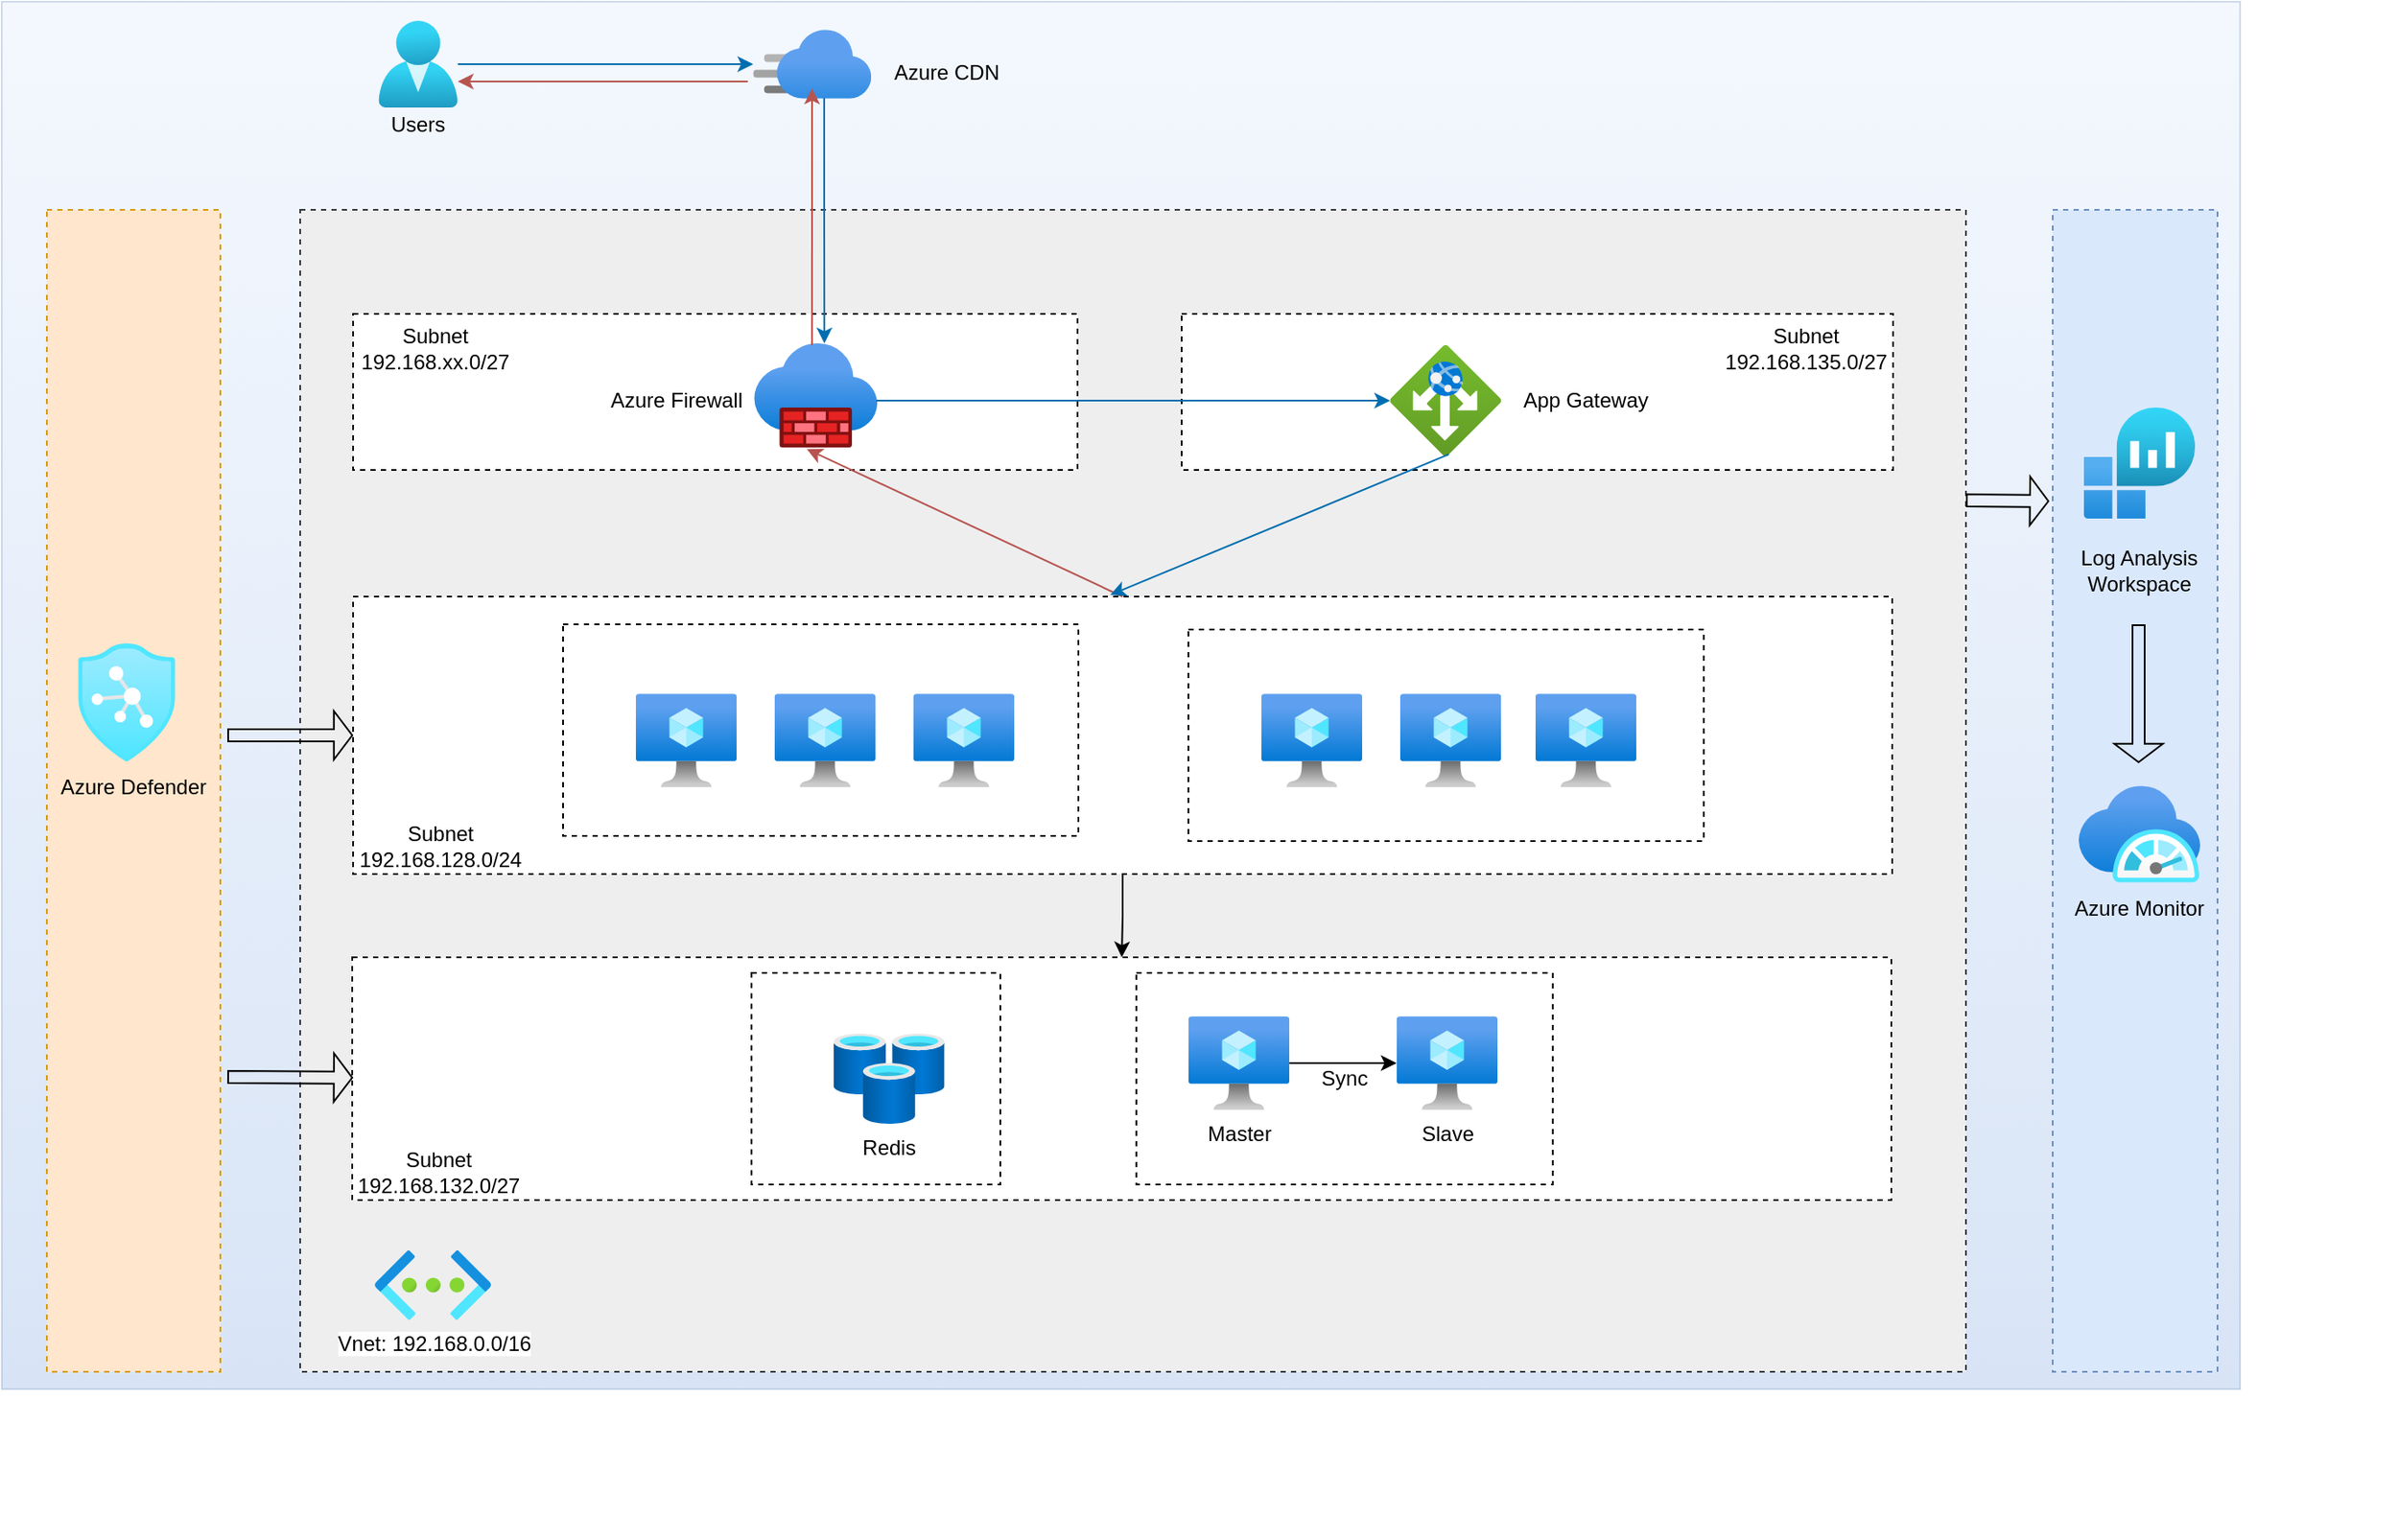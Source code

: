 <mxfile version="20.8.16" type="github">
  <diagram name="第 1 页" id="Q7-x0LTe5aBduKbTSR_T">
    <mxGraphModel dx="1425" dy="802" grid="1" gridSize="10" guides="1" tooltips="1" connect="1" arrows="1" fold="1" page="1" pageScale="1" pageWidth="827" pageHeight="1169" math="0" shadow="0">
      <root>
        <mxCell id="0" />
        <mxCell id="1" parent="0" />
        <mxCell id="iajxsjwab6wAMiqCaY7Y-81" value="" style="rounded=0;whiteSpace=wrap;html=1;opacity=30;fillColor=#dae8fc;strokeColor=#6c8ebf;gradientColor=#7ea6e0;" parent="1" vertex="1">
          <mxGeometry x="200" y="220" width="1290" height="800" as="geometry" />
        </mxCell>
        <mxCell id="iajxsjwab6wAMiqCaY7Y-72" value="" style="rounded=0;whiteSpace=wrap;html=1;dashed=1;fillColor=#eeeeee;strokeColor=#36393d;" parent="1" vertex="1">
          <mxGeometry x="372" y="340" width="960" height="670" as="geometry" />
        </mxCell>
        <mxCell id="iajxsjwab6wAMiqCaY7Y-71" value="" style="rounded=0;whiteSpace=wrap;html=1;dashed=1;fillColor=#ffe6cc;strokeColor=#d79b00;" parent="1" vertex="1">
          <mxGeometry x="226" y="340" width="100" height="670" as="geometry" />
        </mxCell>
        <mxCell id="iajxsjwab6wAMiqCaY7Y-63" value="" style="rounded=0;whiteSpace=wrap;html=1;dashed=1;fillColor=#dae8fc;strokeColor=#6c8ebf;" parent="1" vertex="1">
          <mxGeometry x="1382" y="340" width="95" height="670" as="geometry" />
        </mxCell>
        <mxCell id="iajxsjwab6wAMiqCaY7Y-24" value="" style="whiteSpace=wrap;html=1;dashed=1;" parent="1" vertex="1">
          <mxGeometry x="880" y="400" width="410" height="90" as="geometry" />
        </mxCell>
        <mxCell id="iajxsjwab6wAMiqCaY7Y-22" value="" style="whiteSpace=wrap;html=1;dashed=1;" parent="1" vertex="1">
          <mxGeometry x="402.5" y="400" width="417.5" height="90" as="geometry" />
        </mxCell>
        <mxCell id="iajxsjwab6wAMiqCaY7Y-16" value="" style="whiteSpace=wrap;html=1;dashed=1;" parent="1" vertex="1">
          <mxGeometry x="402" y="771" width="887" height="140" as="geometry" />
        </mxCell>
        <mxCell id="iajxsjwab6wAMiqCaY7Y-43" value="" style="edgeStyle=orthogonalEdgeStyle;rounded=0;orthogonalLoop=1;jettySize=auto;html=1;entryX=0.5;entryY=0;entryDx=0;entryDy=0;" parent="1" source="iajxsjwab6wAMiqCaY7Y-14" target="iajxsjwab6wAMiqCaY7Y-16" edge="1">
          <mxGeometry relative="1" as="geometry" />
        </mxCell>
        <mxCell id="iajxsjwab6wAMiqCaY7Y-14" value="" style="whiteSpace=wrap;html=1;dashed=1;" parent="1" vertex="1">
          <mxGeometry x="402.5" y="563" width="887" height="160" as="geometry" />
        </mxCell>
        <mxCell id="iajxsjwab6wAMiqCaY7Y-13" value="Sync" style="whiteSpace=wrap;html=1;dashed=1;" parent="1" vertex="1">
          <mxGeometry x="853.89" y="780" width="240" height="122" as="geometry" />
        </mxCell>
        <mxCell id="iajxsjwab6wAMiqCaY7Y-5" value="" style="whiteSpace=wrap;html=1;dashed=1;" parent="1" vertex="1">
          <mxGeometry x="883.89" y="582" width="297" height="122" as="geometry" />
        </mxCell>
        <mxCell id="iajxsjwab6wAMiqCaY7Y-4" value="" style="whiteSpace=wrap;html=1;dashed=1;" parent="1" vertex="1">
          <mxGeometry x="523.5" y="579" width="297" height="122" as="geometry" />
        </mxCell>
        <mxCell id="4oe8U12UyF-5CwZn49ZE-6" value="&lt;span style=&quot;color: rgb(50, 50, 50); font-family: 微软雅黑; font-size: 13px;&quot;&gt;&lt;br&gt;&lt;/span&gt;" style="aspect=fixed;html=1;points=[];align=center;image;fontSize=12;image=img/lib/azure2/compute/Virtual_Machine.svg;" parent="1" vertex="1">
          <mxGeometry x="565.39" y="619" width="58.22" height="54" as="geometry" />
        </mxCell>
        <mxCell id="qjz_k8wNL1rvIrUkxEIs-1" value="" style="aspect=fixed;html=1;points=[];align=center;image;fontSize=12;image=img/lib/azure2/compute/Virtual_Machine.svg;" parent="1" vertex="1">
          <mxGeometry x="1005.89" y="619" width="58.22" height="54" as="geometry" />
        </mxCell>
        <mxCell id="qjz_k8wNL1rvIrUkxEIs-2" value="" style="aspect=fixed;html=1;points=[];align=center;image;fontSize=12;image=img/lib/azure2/compute/Virtual_Machine.svg;" parent="1" vertex="1">
          <mxGeometry x="925.89" y="619" width="58.22" height="54" as="geometry" />
        </mxCell>
        <mxCell id="qjz_k8wNL1rvIrUkxEIs-3" value="" style="aspect=fixed;html=1;points=[];align=center;image;fontSize=12;image=img/lib/azure2/compute/Virtual_Machine.svg;" parent="1" vertex="1">
          <mxGeometry x="645.39" y="619" width="58.22" height="54" as="geometry" />
        </mxCell>
        <mxCell id="qjz_k8wNL1rvIrUkxEIs-4" value="" style="aspect=fixed;html=1;points=[];align=center;image;fontSize=12;image=img/lib/azure2/compute/Virtual_Machine.svg;" parent="1" vertex="1">
          <mxGeometry x="725.39" y="619" width="58.22" height="54" as="geometry" />
        </mxCell>
        <mxCell id="qjz_k8wNL1rvIrUkxEIs-5" value="" style="aspect=fixed;html=1;points=[];align=center;image;fontSize=12;image=img/lib/azure2/compute/Virtual_Machine.svg;" parent="1" vertex="1">
          <mxGeometry x="1083.89" y="619" width="58.22" height="54" as="geometry" />
        </mxCell>
        <mxCell id="qjz_k8wNL1rvIrUkxEIs-11" value="" style="aspect=fixed;html=1;points=[];align=center;image;fontSize=12;image=img/lib/azure2/networking/Firewalls.svg;" parent="1" vertex="1">
          <mxGeometry x="633.61" y="417" width="71" height="60" as="geometry" />
        </mxCell>
        <mxCell id="iajxsjwab6wAMiqCaY7Y-32" value="" style="edgeStyle=none;rounded=0;orthogonalLoop=1;jettySize=auto;html=1;fillColor=#1ba1e2;strokeColor=#006EAF;" parent="1" source="qjz_k8wNL1rvIrUkxEIs-12" target="qjz_k8wNL1rvIrUkxEIs-13" edge="1">
          <mxGeometry relative="1" as="geometry" />
        </mxCell>
        <mxCell id="qjz_k8wNL1rvIrUkxEIs-12" value="" style="aspect=fixed;html=1;points=[];align=center;image;fontSize=12;image=img/lib/azure2/identity/Users.svg;" parent="1" vertex="1">
          <mxGeometry x="417.14" y="231" width="45.71" height="50" as="geometry" />
        </mxCell>
        <mxCell id="QlMuteRRRv9HTKPeYzWV-2" value="" style="edgeStyle=orthogonalEdgeStyle;rounded=0;orthogonalLoop=1;jettySize=auto;html=1;fillColor=#1ba1e2;strokeColor=#006EAF;exitX=0.601;exitY=0.975;exitDx=0;exitDy=0;exitPerimeter=0;" edge="1" parent="1" source="qjz_k8wNL1rvIrUkxEIs-13">
          <mxGeometry relative="1" as="geometry">
            <mxPoint x="674.11" y="260" as="sourcePoint" />
            <mxPoint x="674.11" y="417" as="targetPoint" />
          </mxGeometry>
        </mxCell>
        <mxCell id="qjz_k8wNL1rvIrUkxEIs-13" value="" style="aspect=fixed;html=1;points=[];align=center;image;fontSize=12;image=img/lib/azure2/networking/CDN_Profiles.svg;" parent="1" vertex="1">
          <mxGeometry x="633.11" y="236" width="68" height="40" as="geometry" />
        </mxCell>
        <mxCell id="iajxsjwab6wAMiqCaY7Y-7" value="" style="whiteSpace=wrap;html=1;dashed=1;" parent="1" vertex="1">
          <mxGeometry x="632.11" y="780" width="143.39" height="122" as="geometry" />
        </mxCell>
        <mxCell id="iajxsjwab6wAMiqCaY7Y-44" value="" style="edgeStyle=orthogonalEdgeStyle;rounded=0;orthogonalLoop=1;jettySize=auto;html=1;" parent="1" source="iajxsjwab6wAMiqCaY7Y-10" target="iajxsjwab6wAMiqCaY7Y-12" edge="1">
          <mxGeometry relative="1" as="geometry" />
        </mxCell>
        <mxCell id="iajxsjwab6wAMiqCaY7Y-10" value="Master" style="aspect=fixed;html=1;points=[];align=center;image;fontSize=12;image=img/lib/azure2/compute/Virtual_Machine.svg;" parent="1" vertex="1">
          <mxGeometry x="883.89" y="805" width="58.22" height="54" as="geometry" />
        </mxCell>
        <mxCell id="iajxsjwab6wAMiqCaY7Y-11" value="Redis" style="aspect=fixed;html=1;points=[];align=center;image;fontSize=12;image=img/lib/azure2/databases/Cache_Redis.svg;dashed=1;" parent="1" vertex="1">
          <mxGeometry x="679.36" y="815" width="64" height="52" as="geometry" />
        </mxCell>
        <mxCell id="iajxsjwab6wAMiqCaY7Y-12" value="Slave" style="aspect=fixed;html=1;points=[];align=center;image;fontSize=12;image=img/lib/azure2/compute/Virtual_Machine.svg;" parent="1" vertex="1">
          <mxGeometry x="1003.89" y="805" width="58.22" height="54" as="geometry" />
        </mxCell>
        <mxCell id="iajxsjwab6wAMiqCaY7Y-15" value="Subnet 192.168.128.0/24" style="text;strokeColor=none;align=center;fillColor=none;html=1;verticalAlign=middle;whiteSpace=wrap;rounded=0;" parent="1" vertex="1">
          <mxGeometry x="422.5" y="692" width="60" height="30" as="geometry" />
        </mxCell>
        <mxCell id="iajxsjwab6wAMiqCaY7Y-19" value="Subnet 192.168.132.0/27" style="text;strokeColor=none;align=center;fillColor=none;html=1;verticalAlign=middle;whiteSpace=wrap;rounded=0;" parent="1" vertex="1">
          <mxGeometry x="422" y="880" width="60" height="30" as="geometry" />
        </mxCell>
        <mxCell id="iajxsjwab6wAMiqCaY7Y-23" value="Subnet 192.168.135.0/27" style="text;strokeColor=none;align=center;fillColor=none;html=1;verticalAlign=middle;whiteSpace=wrap;rounded=0;" parent="1" vertex="1">
          <mxGeometry x="1210" y="405" width="60" height="30" as="geometry" />
        </mxCell>
        <mxCell id="iajxsjwab6wAMiqCaY7Y-26" value="Subnet 192.168.xx.0/27" style="text;strokeColor=none;align=center;fillColor=none;html=1;verticalAlign=middle;whiteSpace=wrap;rounded=0;" parent="1" vertex="1">
          <mxGeometry x="420" y="405" width="60" height="30" as="geometry" />
        </mxCell>
        <mxCell id="iajxsjwab6wAMiqCaY7Y-46" value="App Gateway" style="text;strokeColor=none;align=center;fillColor=none;html=1;verticalAlign=middle;whiteSpace=wrap;rounded=0;" parent="1" vertex="1">
          <mxGeometry x="1073" y="435" width="80" height="30" as="geometry" />
        </mxCell>
        <mxCell id="iajxsjwab6wAMiqCaY7Y-47" value="Azure Firewall" style="text;strokeColor=none;align=center;fillColor=none;html=1;verticalAlign=middle;whiteSpace=wrap;rounded=0;" parent="1" vertex="1">
          <mxGeometry x="520" y="435" width="138.14" height="30" as="geometry" />
        </mxCell>
        <mxCell id="iajxsjwab6wAMiqCaY7Y-61" value="" style="group" parent="1" vertex="1" connectable="0">
          <mxGeometry x="1382" y="638" width="100" height="120" as="geometry" />
        </mxCell>
        <mxCell id="4oe8U12UyF-5CwZn49ZE-1" value="&lt;div data-t=&quot;flow&quot;&gt; &lt;/div&gt;" style="text;whiteSpace=wrap;html=1;" parent="iajxsjwab6wAMiqCaY7Y-61" vertex="1">
          <mxGeometry x="5" width="30" height="20" as="geometry" />
        </mxCell>
        <mxCell id="iajxsjwab6wAMiqCaY7Y-52" value="" style="aspect=fixed;html=1;points=[];align=center;image;fontSize=12;image=img/lib/azure2/monitor/SAP_Azure_Monitor.svg;dashed=1;" parent="iajxsjwab6wAMiqCaY7Y-61" vertex="1">
          <mxGeometry x="15" y="34" width="70" height="56.0" as="geometry" />
        </mxCell>
        <mxCell id="iajxsjwab6wAMiqCaY7Y-53" value="Azure Monitor" style="text;strokeColor=none;align=center;fillColor=none;html=1;verticalAlign=middle;whiteSpace=wrap;rounded=0;" parent="iajxsjwab6wAMiqCaY7Y-61" vertex="1">
          <mxGeometry y="90" width="100" height="30" as="geometry" />
        </mxCell>
        <mxCell id="iajxsjwab6wAMiqCaY7Y-62" value="" style="group" parent="1" vertex="1" connectable="0">
          <mxGeometry x="212" y="590" width="1368" height="516" as="geometry" />
        </mxCell>
        <mxCell id="iajxsjwab6wAMiqCaY7Y-50" value="" style="aspect=fixed;html=1;points=[];align=center;image;fontSize=12;image=img/lib/azure2/security/Azure_Defender.svg;dashed=1;" parent="iajxsjwab6wAMiqCaY7Y-62" vertex="1">
          <mxGeometry x="32" width="56.0" height="68" as="geometry" />
        </mxCell>
        <mxCell id="iajxsjwab6wAMiqCaY7Y-51" value="Azure Defender" style="text;strokeColor=none;align=center;fillColor=none;html=1;verticalAlign=middle;whiteSpace=wrap;rounded=0;" parent="iajxsjwab6wAMiqCaY7Y-62" vertex="1">
          <mxGeometry x="14" y="68" width="100" height="30" as="geometry" />
        </mxCell>
        <mxCell id="iajxsjwab6wAMiqCaY7Y-64" value="" style="group" parent="1" vertex="1" connectable="0">
          <mxGeometry x="1392" y="454" width="80" height="109" as="geometry" />
        </mxCell>
        <mxCell id="iajxsjwab6wAMiqCaY7Y-1" value="" style="aspect=fixed;html=1;points=[];align=center;image;fontSize=12;image=img/lib/azure2/analytics/Log_Analytics_Workspaces.svg;" parent="iajxsjwab6wAMiqCaY7Y-64" vertex="1">
          <mxGeometry x="8" width="64" height="64" as="geometry" />
        </mxCell>
        <mxCell id="iajxsjwab6wAMiqCaY7Y-48" value="Log Analysis Workspace" style="text;strokeColor=none;align=center;fillColor=none;html=1;verticalAlign=middle;whiteSpace=wrap;rounded=0;" parent="iajxsjwab6wAMiqCaY7Y-64" vertex="1">
          <mxGeometry y="79" width="80" height="30" as="geometry" />
        </mxCell>
        <mxCell id="iajxsjwab6wAMiqCaY7Y-73" value="Vnet: 192.168.0.0/16" style="aspect=fixed;html=1;points=[];align=center;image;fontSize=12;image=img/lib/azure2/networking/Virtual_Networks.svg;dashed=1;" parent="1" vertex="1">
          <mxGeometry x="415" y="940" width="67" height="40" as="geometry" />
        </mxCell>
        <mxCell id="iajxsjwab6wAMiqCaY7Y-77" value="" style="shape=flexArrow;endArrow=classic;html=1;rounded=0;width=7;endSize=3.2;exitX=0.999;exitY=0.347;exitDx=0;exitDy=0;exitPerimeter=0;" parent="1" edge="1">
          <mxGeometry width="50" height="50" relative="1" as="geometry">
            <mxPoint x="1431.5" y="579" as="sourcePoint" />
            <mxPoint x="1431.5" y="659" as="targetPoint" />
          </mxGeometry>
        </mxCell>
        <mxCell id="iajxsjwab6wAMiqCaY7Y-79" value="&amp;nbsp;Azure CDN" style="text;strokeColor=none;align=center;fillColor=none;html=1;verticalAlign=middle;whiteSpace=wrap;rounded=0;" parent="1" vertex="1">
          <mxGeometry x="703.11" y="246" width="80" height="30" as="geometry" />
        </mxCell>
        <mxCell id="iajxsjwab6wAMiqCaY7Y-80" value="Users" style="text;strokeColor=none;align=center;fillColor=none;html=1;verticalAlign=middle;whiteSpace=wrap;rounded=0;" parent="1" vertex="1">
          <mxGeometry x="399.99" y="276" width="80" height="30" as="geometry" />
        </mxCell>
        <mxCell id="iajxsjwab6wAMiqCaY7Y-83" value="" style="shape=flexArrow;endArrow=classic;html=1;rounded=0;width=7;endSize=3.2;entryX=0;entryY=0.5;entryDx=0;entryDy=0;" parent="1" target="iajxsjwab6wAMiqCaY7Y-14" edge="1">
          <mxGeometry width="50" height="50" relative="1" as="geometry">
            <mxPoint x="330" y="643" as="sourcePoint" />
            <mxPoint x="372" y="651.667" as="targetPoint" />
          </mxGeometry>
        </mxCell>
        <mxCell id="iajxsjwab6wAMiqCaY7Y-84" value="" style="shape=flexArrow;endArrow=classic;html=1;rounded=0;width=7;endSize=3.2;entryX=0;entryY=0.5;entryDx=0;entryDy=0;" parent="1" edge="1">
          <mxGeometry width="50" height="50" relative="1" as="geometry">
            <mxPoint x="330" y="840" as="sourcePoint" />
            <mxPoint x="402.5" y="840.41" as="targetPoint" />
          </mxGeometry>
        </mxCell>
        <mxCell id="qjz_k8wNL1rvIrUkxEIs-8" value="" style="aspect=fixed;html=1;points=[];align=center;image;fontSize=12;image=img/lib/azure2/networking/Application_Gateways.svg;" parent="1" vertex="1">
          <mxGeometry x="1000.11" y="418" width="64" height="64" as="geometry" />
        </mxCell>
        <mxCell id="QlMuteRRRv9HTKPeYzWV-3" value="" style="edgeStyle=none;orthogonalLoop=1;jettySize=auto;html=1;rounded=0;fillColor=#1ba1e2;strokeColor=#006EAF;" edge="1" parent="1" target="qjz_k8wNL1rvIrUkxEIs-8">
          <mxGeometry width="80" relative="1" as="geometry">
            <mxPoint x="704" y="450" as="sourcePoint" />
            <mxPoint x="783.61" y="454" as="targetPoint" />
            <Array as="points" />
          </mxGeometry>
        </mxCell>
        <mxCell id="QlMuteRRRv9HTKPeYzWV-7" value="" style="edgeStyle=none;orthogonalLoop=1;jettySize=auto;html=1;rounded=0;entryX=0.527;entryY=1.017;entryDx=0;entryDy=0;entryPerimeter=0;fillColor=#f8cecc;strokeColor=#b85450;exitX=0.5;exitY=0;exitDx=0;exitDy=0;" edge="1" parent="1" source="iajxsjwab6wAMiqCaY7Y-14">
          <mxGeometry width="80" relative="1" as="geometry">
            <mxPoint x="664" y="578" as="sourcePoint" />
            <mxPoint x="664.027" y="478.02" as="targetPoint" />
            <Array as="points" />
          </mxGeometry>
        </mxCell>
        <mxCell id="QlMuteRRRv9HTKPeYzWV-8" value="" style="edgeStyle=none;orthogonalLoop=1;jettySize=auto;html=1;rounded=0;exitX=0.53;exitY=0.984;exitDx=0;exitDy=0;exitPerimeter=0;entryX=0.492;entryY=-0.006;entryDx=0;entryDy=0;entryPerimeter=0;fillColor=#1ba1e2;strokeColor=#006EAF;" edge="1" parent="1" source="qjz_k8wNL1rvIrUkxEIs-8" target="iajxsjwab6wAMiqCaY7Y-14">
          <mxGeometry width="80" relative="1" as="geometry">
            <mxPoint x="880" y="600" as="sourcePoint" />
            <mxPoint x="960" y="600" as="targetPoint" />
            <Array as="points" />
          </mxGeometry>
        </mxCell>
        <mxCell id="QlMuteRRRv9HTKPeYzWV-9" value="" style="edgeStyle=none;orthogonalLoop=1;jettySize=auto;html=1;rounded=0;entryX=0.527;entryY=1.017;entryDx=0;entryDy=0;entryPerimeter=0;fillColor=#f8cecc;strokeColor=#b85450;exitX=-0.046;exitY=0.75;exitDx=0;exitDy=0;exitPerimeter=0;" edge="1" parent="1" source="qjz_k8wNL1rvIrUkxEIs-13">
          <mxGeometry width="80" relative="1" as="geometry">
            <mxPoint x="644.82" y="350.98" as="sourcePoint" />
            <mxPoint x="462.847" y="266" as="targetPoint" />
            <Array as="points" />
          </mxGeometry>
        </mxCell>
        <mxCell id="QlMuteRRRv9HTKPeYzWV-10" value="" style="edgeStyle=none;orthogonalLoop=1;jettySize=auto;html=1;rounded=0;fillColor=#f8cecc;strokeColor=#b85450;exitX=0.47;exitY=0.017;exitDx=0;exitDy=0;exitPerimeter=0;" edge="1" parent="1" source="qjz_k8wNL1rvIrUkxEIs-11">
          <mxGeometry width="80" relative="1" as="geometry">
            <mxPoint x="667.034" y="412.02" as="sourcePoint" />
            <mxPoint x="667" y="270" as="targetPoint" />
            <Array as="points" />
          </mxGeometry>
        </mxCell>
        <mxCell id="QlMuteRRRv9HTKPeYzWV-11" value="" style="shape=flexArrow;endArrow=classic;html=1;rounded=0;width=7;endSize=3.2;exitX=1;exitY=0.25;exitDx=0;exitDy=0;" edge="1" parent="1" source="iajxsjwab6wAMiqCaY7Y-72">
          <mxGeometry width="50" height="50" relative="1" as="geometry">
            <mxPoint x="1301.5" y="508" as="sourcePoint" />
            <mxPoint x="1380" y="508" as="targetPoint" />
          </mxGeometry>
        </mxCell>
      </root>
    </mxGraphModel>
  </diagram>
</mxfile>
